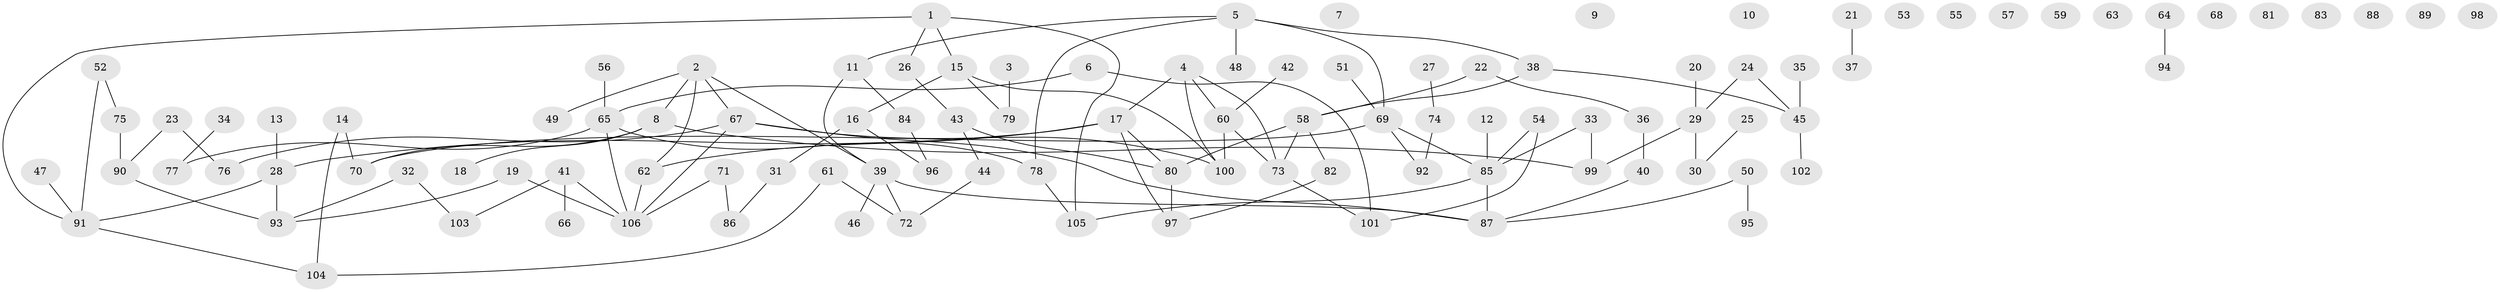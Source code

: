 // Generated by graph-tools (version 1.1) at 2025/12/03/09/25 04:12:59]
// undirected, 106 vertices, 119 edges
graph export_dot {
graph [start="1"]
  node [color=gray90,style=filled];
  1;
  2;
  3;
  4;
  5;
  6;
  7;
  8;
  9;
  10;
  11;
  12;
  13;
  14;
  15;
  16;
  17;
  18;
  19;
  20;
  21;
  22;
  23;
  24;
  25;
  26;
  27;
  28;
  29;
  30;
  31;
  32;
  33;
  34;
  35;
  36;
  37;
  38;
  39;
  40;
  41;
  42;
  43;
  44;
  45;
  46;
  47;
  48;
  49;
  50;
  51;
  52;
  53;
  54;
  55;
  56;
  57;
  58;
  59;
  60;
  61;
  62;
  63;
  64;
  65;
  66;
  67;
  68;
  69;
  70;
  71;
  72;
  73;
  74;
  75;
  76;
  77;
  78;
  79;
  80;
  81;
  82;
  83;
  84;
  85;
  86;
  87;
  88;
  89;
  90;
  91;
  92;
  93;
  94;
  95;
  96;
  97;
  98;
  99;
  100;
  101;
  102;
  103;
  104;
  105;
  106;
  1 -- 15;
  1 -- 26;
  1 -- 91;
  1 -- 105;
  2 -- 8;
  2 -- 39;
  2 -- 49;
  2 -- 62;
  2 -- 67;
  3 -- 79;
  4 -- 17;
  4 -- 60;
  4 -- 73;
  4 -- 100;
  5 -- 11;
  5 -- 38;
  5 -- 48;
  5 -- 69;
  5 -- 78;
  6 -- 65;
  6 -- 101;
  8 -- 18;
  8 -- 70;
  8 -- 99;
  11 -- 39;
  11 -- 84;
  12 -- 85;
  13 -- 28;
  14 -- 70;
  14 -- 104;
  15 -- 16;
  15 -- 79;
  15 -- 100;
  16 -- 31;
  16 -- 96;
  17 -- 28;
  17 -- 62;
  17 -- 80;
  17 -- 97;
  19 -- 93;
  19 -- 106;
  20 -- 29;
  21 -- 37;
  22 -- 36;
  22 -- 58;
  23 -- 76;
  23 -- 90;
  24 -- 29;
  24 -- 45;
  25 -- 30;
  26 -- 43;
  27 -- 74;
  28 -- 91;
  28 -- 93;
  29 -- 30;
  29 -- 99;
  31 -- 86;
  32 -- 93;
  32 -- 103;
  33 -- 85;
  33 -- 99;
  34 -- 77;
  35 -- 45;
  36 -- 40;
  38 -- 45;
  38 -- 58;
  39 -- 46;
  39 -- 72;
  39 -- 87;
  40 -- 87;
  41 -- 66;
  41 -- 103;
  41 -- 106;
  42 -- 60;
  43 -- 44;
  43 -- 80;
  44 -- 72;
  45 -- 102;
  47 -- 91;
  50 -- 87;
  50 -- 95;
  51 -- 69;
  52 -- 75;
  52 -- 91;
  54 -- 85;
  54 -- 101;
  56 -- 65;
  58 -- 73;
  58 -- 80;
  58 -- 82;
  60 -- 73;
  60 -- 100;
  61 -- 72;
  61 -- 104;
  62 -- 106;
  64 -- 94;
  65 -- 77;
  65 -- 78;
  65 -- 106;
  67 -- 76;
  67 -- 87;
  67 -- 100;
  67 -- 106;
  69 -- 70;
  69 -- 85;
  69 -- 92;
  71 -- 86;
  71 -- 106;
  73 -- 101;
  74 -- 92;
  75 -- 90;
  78 -- 105;
  80 -- 97;
  82 -- 97;
  84 -- 96;
  85 -- 87;
  85 -- 105;
  90 -- 93;
  91 -- 104;
}
